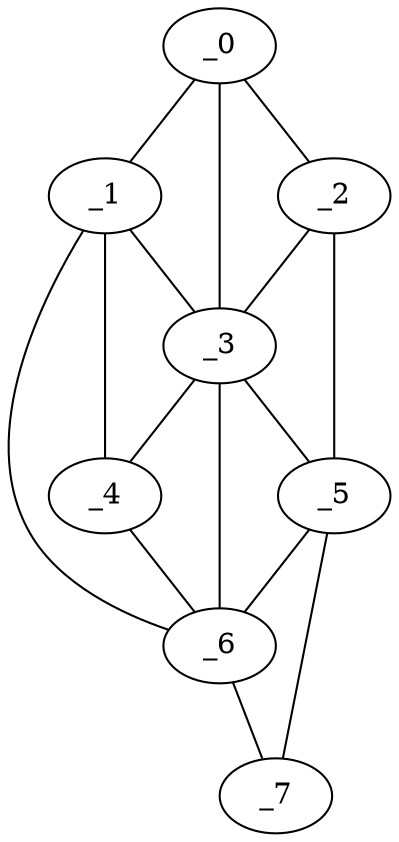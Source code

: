 graph "obj75__330.gxl" {
	_0	 [x=53,
		y=23];
	_1	 [x=66,
		y=16];
	_0 -- _1	 [valence=1];
	_2	 [x=85,
		y=48];
	_0 -- _2	 [valence=1];
	_3	 [x=88,
		y=40];
	_0 -- _3	 [valence=2];
	_1 -- _3	 [valence=2];
	_4	 [x=90,
		y=31];
	_1 -- _4	 [valence=2];
	_6	 [x=111,
		y=39];
	_1 -- _6	 [valence=1];
	_2 -- _3	 [valence=2];
	_5	 [x=96,
		y=52];
	_2 -- _5	 [valence=1];
	_3 -- _4	 [valence=2];
	_3 -- _5	 [valence=2];
	_3 -- _6	 [valence=2];
	_4 -- _6	 [valence=1];
	_5 -- _6	 [valence=1];
	_7	 [x=119,
		y=57];
	_5 -- _7	 [valence=1];
	_6 -- _7	 [valence=1];
}
